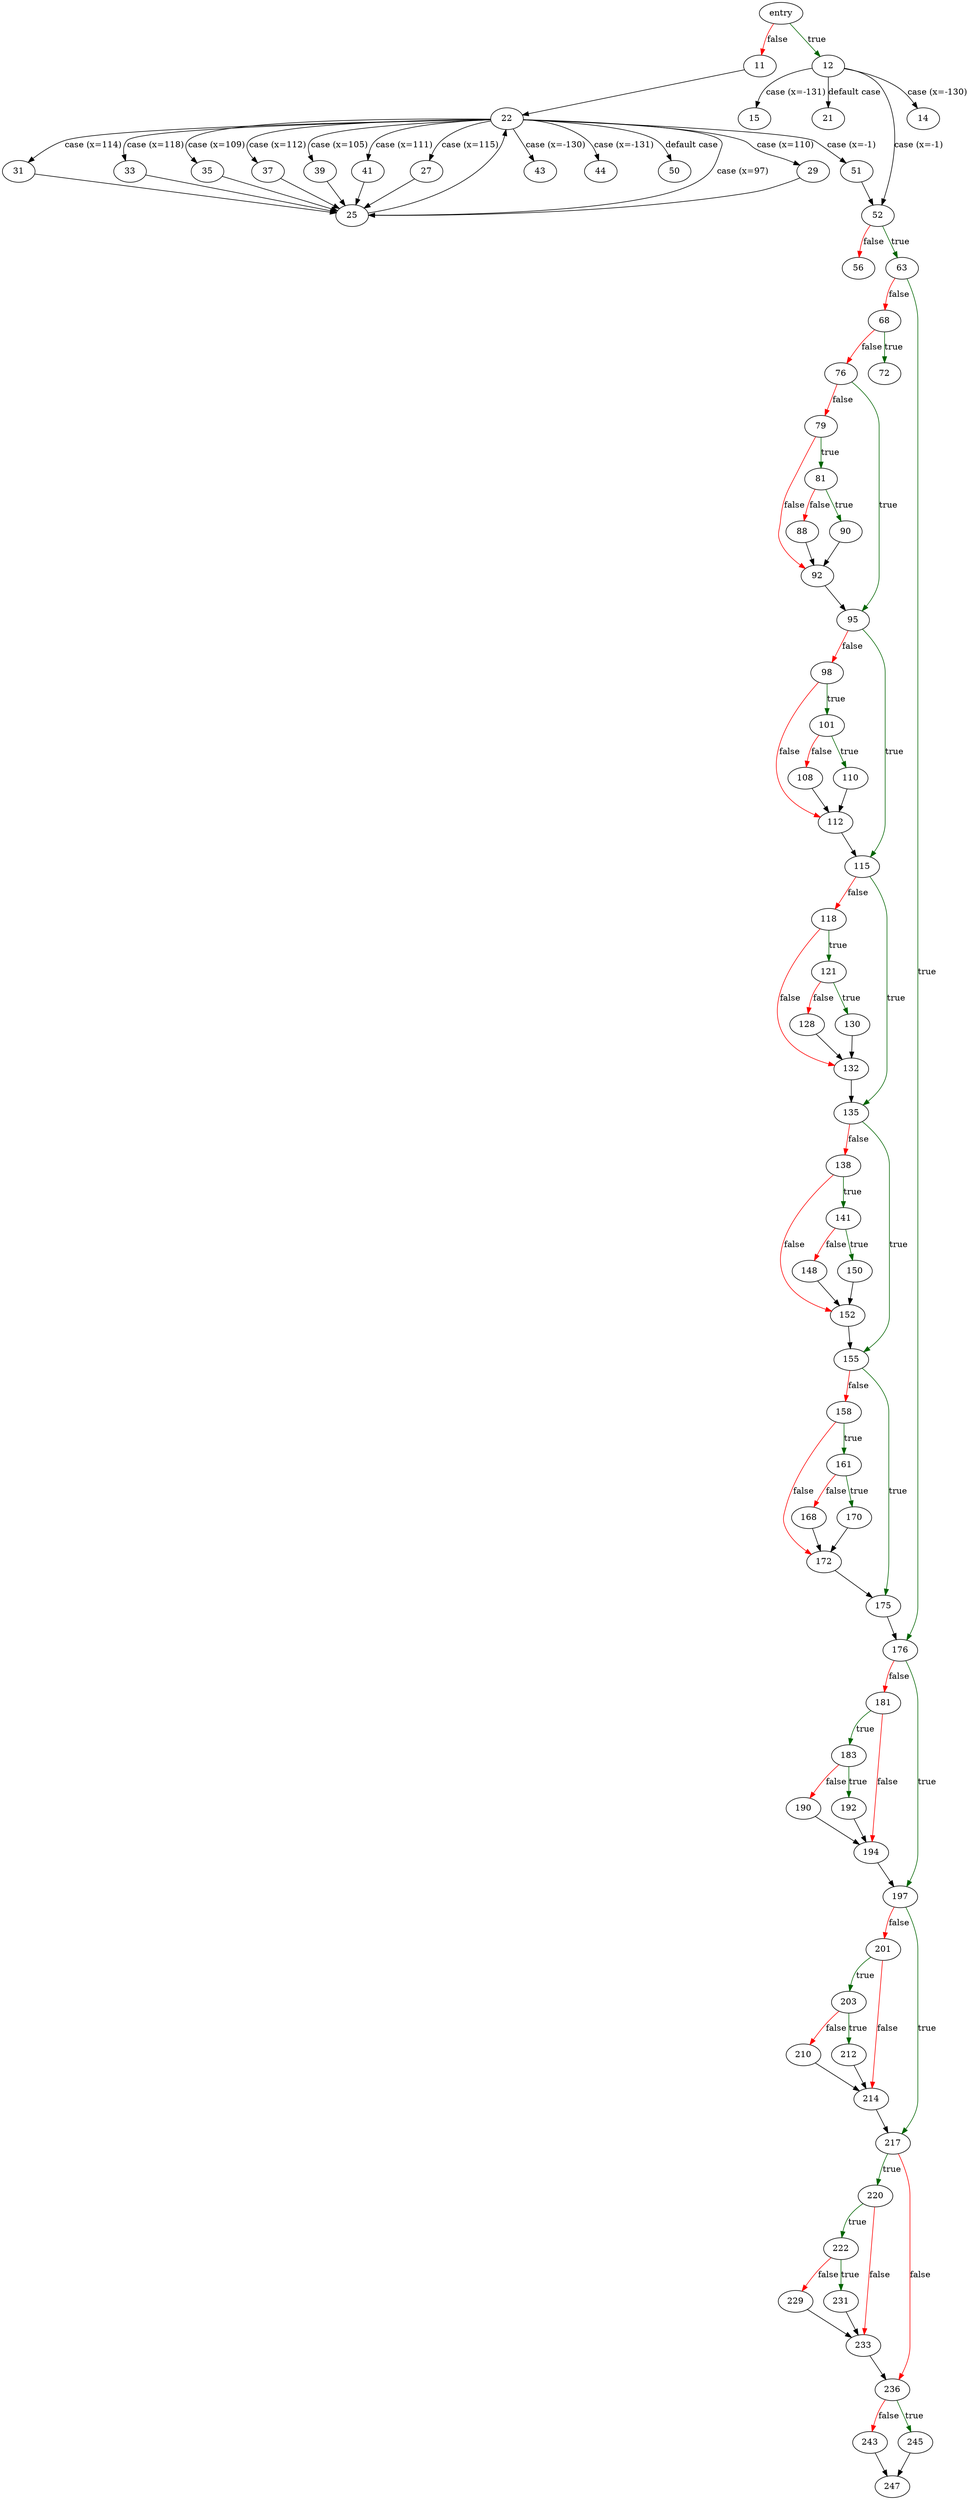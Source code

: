 digraph "main" {
	// Node definitions.
	2 [label=entry];
	11;
	12;
	14;
	15;
	21;
	22;
	25;
	27;
	29;
	31;
	33;
	35;
	37;
	39;
	41;
	43;
	44;
	50;
	51;
	52;
	56;
	63;
	68;
	72;
	76;
	79;
	81;
	88;
	90;
	92;
	95;
	98;
	101;
	108;
	110;
	112;
	115;
	118;
	121;
	128;
	130;
	132;
	135;
	138;
	141;
	148;
	150;
	152;
	155;
	158;
	161;
	168;
	170;
	172;
	175;
	176;
	181;
	183;
	190;
	192;
	194;
	197;
	201;
	203;
	210;
	212;
	214;
	217;
	220;
	222;
	229;
	231;
	233;
	236;
	243;
	245;
	247;

	// Edge definitions.
	2 -> 11 [
		color=red
		label=false
	];
	2 -> 12 [
		color=darkgreen
		label=true
	];
	11 -> 22;
	12 -> 14 [label="case (x=-130)"];
	12 -> 15 [label="case (x=-131)"];
	12 -> 21 [label="default case"];
	12 -> 52 [label="case (x=-1)"];
	22 -> 25 [label="case (x=97)"];
	22 -> 27 [label="case (x=115)"];
	22 -> 29 [label="case (x=110)"];
	22 -> 31 [label="case (x=114)"];
	22 -> 33 [label="case (x=118)"];
	22 -> 35 [label="case (x=109)"];
	22 -> 37 [label="case (x=112)"];
	22 -> 39 [label="case (x=105)"];
	22 -> 41 [label="case (x=111)"];
	22 -> 43 [label="case (x=-130)"];
	22 -> 44 [label="case (x=-131)"];
	22 -> 50 [label="default case"];
	22 -> 51 [label="case (x=-1)"];
	25 -> 22;
	27 -> 25;
	29 -> 25;
	31 -> 25;
	33 -> 25;
	35 -> 25;
	37 -> 25;
	39 -> 25;
	41 -> 25;
	51 -> 52;
	52 -> 56 [
		color=red
		label=false
	];
	52 -> 63 [
		color=darkgreen
		label=true
	];
	63 -> 68 [
		color=red
		label=false
	];
	63 -> 176 [
		color=darkgreen
		label=true
	];
	68 -> 72 [
		color=darkgreen
		label=true
	];
	68 -> 76 [
		color=red
		label=false
	];
	76 -> 79 [
		color=red
		label=false
	];
	76 -> 95 [
		color=darkgreen
		label=true
	];
	79 -> 81 [
		color=darkgreen
		label=true
	];
	79 -> 92 [
		color=red
		label=false
	];
	81 -> 88 [
		color=red
		label=false
	];
	81 -> 90 [
		color=darkgreen
		label=true
	];
	88 -> 92;
	90 -> 92;
	92 -> 95;
	95 -> 98 [
		color=red
		label=false
	];
	95 -> 115 [
		color=darkgreen
		label=true
	];
	98 -> 101 [
		color=darkgreen
		label=true
	];
	98 -> 112 [
		color=red
		label=false
	];
	101 -> 108 [
		color=red
		label=false
	];
	101 -> 110 [
		color=darkgreen
		label=true
	];
	108 -> 112;
	110 -> 112;
	112 -> 115;
	115 -> 118 [
		color=red
		label=false
	];
	115 -> 135 [
		color=darkgreen
		label=true
	];
	118 -> 121 [
		color=darkgreen
		label=true
	];
	118 -> 132 [
		color=red
		label=false
	];
	121 -> 128 [
		color=red
		label=false
	];
	121 -> 130 [
		color=darkgreen
		label=true
	];
	128 -> 132;
	130 -> 132;
	132 -> 135;
	135 -> 138 [
		color=red
		label=false
	];
	135 -> 155 [
		color=darkgreen
		label=true
	];
	138 -> 141 [
		color=darkgreen
		label=true
	];
	138 -> 152 [
		color=red
		label=false
	];
	141 -> 148 [
		color=red
		label=false
	];
	141 -> 150 [
		color=darkgreen
		label=true
	];
	148 -> 152;
	150 -> 152;
	152 -> 155;
	155 -> 158 [
		color=red
		label=false
	];
	155 -> 175 [
		color=darkgreen
		label=true
	];
	158 -> 161 [
		color=darkgreen
		label=true
	];
	158 -> 172 [
		color=red
		label=false
	];
	161 -> 168 [
		color=red
		label=false
	];
	161 -> 170 [
		color=darkgreen
		label=true
	];
	168 -> 172;
	170 -> 172;
	172 -> 175;
	175 -> 176;
	176 -> 181 [
		color=red
		label=false
	];
	176 -> 197 [
		color=darkgreen
		label=true
	];
	181 -> 183 [
		color=darkgreen
		label=true
	];
	181 -> 194 [
		color=red
		label=false
	];
	183 -> 190 [
		color=red
		label=false
	];
	183 -> 192 [
		color=darkgreen
		label=true
	];
	190 -> 194;
	192 -> 194;
	194 -> 197;
	197 -> 201 [
		color=red
		label=false
	];
	197 -> 217 [
		color=darkgreen
		label=true
	];
	201 -> 203 [
		color=darkgreen
		label=true
	];
	201 -> 214 [
		color=red
		label=false
	];
	203 -> 210 [
		color=red
		label=false
	];
	203 -> 212 [
		color=darkgreen
		label=true
	];
	210 -> 214;
	212 -> 214;
	214 -> 217;
	217 -> 220 [
		color=darkgreen
		label=true
	];
	217 -> 236 [
		color=red
		label=false
	];
	220 -> 222 [
		color=darkgreen
		label=true
	];
	220 -> 233 [
		color=red
		label=false
	];
	222 -> 229 [
		color=red
		label=false
	];
	222 -> 231 [
		color=darkgreen
		label=true
	];
	229 -> 233;
	231 -> 233;
	233 -> 236;
	236 -> 243 [
		color=red
		label=false
	];
	236 -> 245 [
		color=darkgreen
		label=true
	];
	243 -> 247;
	245 -> 247;
}